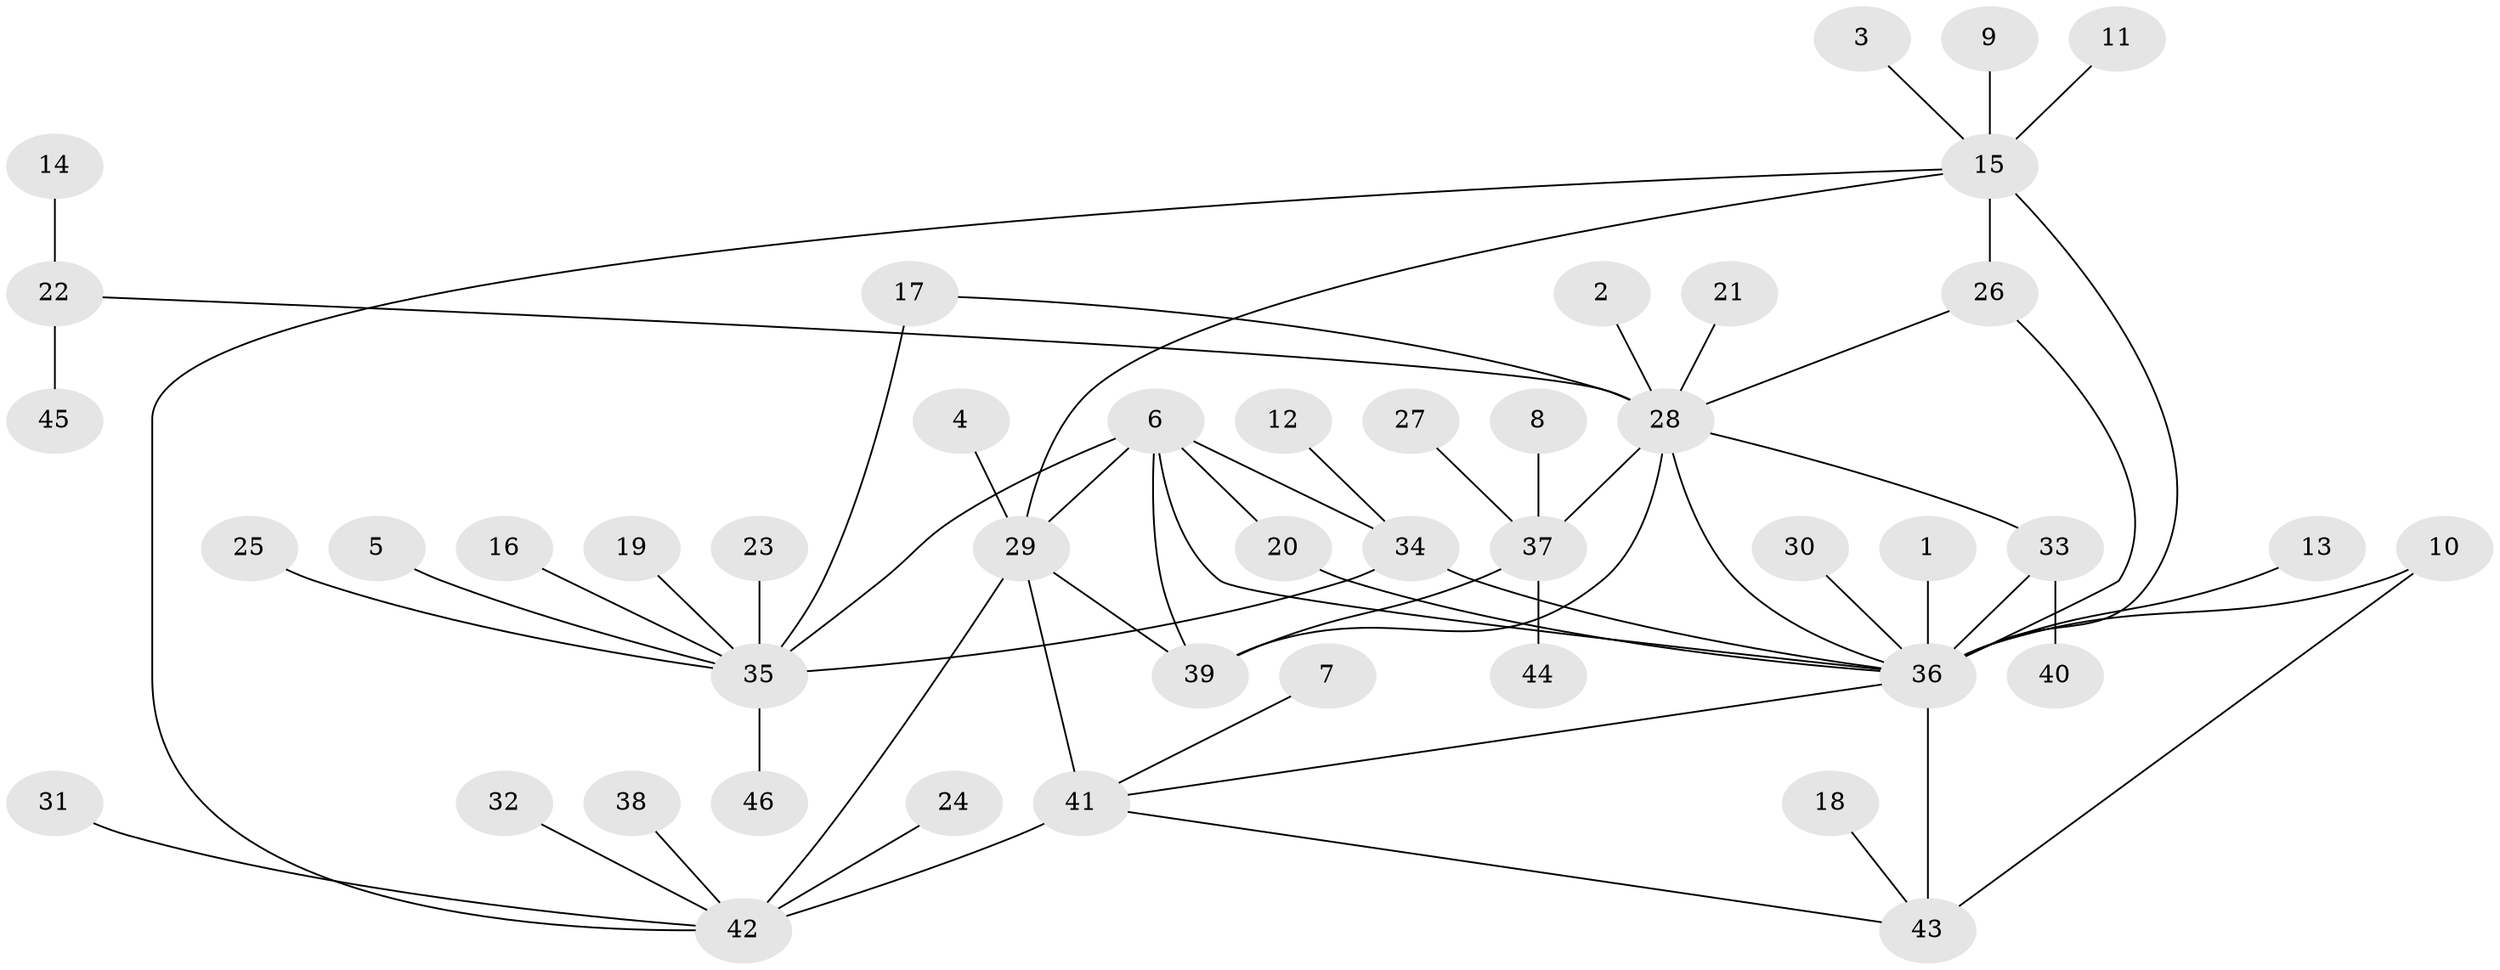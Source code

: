 // original degree distribution, {6: 0.05434782608695652, 7: 0.03260869565217391, 8: 0.05434782608695652, 11: 0.010869565217391304, 4: 0.06521739130434782, 13: 0.010869565217391304, 5: 0.010869565217391304, 1: 0.5543478260869565, 3: 0.03260869565217391, 2: 0.17391304347826086}
// Generated by graph-tools (version 1.1) at 2025/26/03/09/25 03:26:49]
// undirected, 46 vertices, 61 edges
graph export_dot {
graph [start="1"]
  node [color=gray90,style=filled];
  1;
  2;
  3;
  4;
  5;
  6;
  7;
  8;
  9;
  10;
  11;
  12;
  13;
  14;
  15;
  16;
  17;
  18;
  19;
  20;
  21;
  22;
  23;
  24;
  25;
  26;
  27;
  28;
  29;
  30;
  31;
  32;
  33;
  34;
  35;
  36;
  37;
  38;
  39;
  40;
  41;
  42;
  43;
  44;
  45;
  46;
  1 -- 36 [weight=1.0];
  2 -- 28 [weight=1.0];
  3 -- 15 [weight=1.0];
  4 -- 29 [weight=1.0];
  5 -- 35 [weight=1.0];
  6 -- 20 [weight=1.0];
  6 -- 29 [weight=1.0];
  6 -- 34 [weight=2.0];
  6 -- 35 [weight=2.0];
  6 -- 36 [weight=1.0];
  6 -- 39 [weight=1.0];
  7 -- 41 [weight=1.0];
  8 -- 37 [weight=1.0];
  9 -- 15 [weight=1.0];
  10 -- 36 [weight=1.0];
  10 -- 43 [weight=2.0];
  11 -- 15 [weight=1.0];
  12 -- 34 [weight=1.0];
  13 -- 36 [weight=1.0];
  14 -- 22 [weight=1.0];
  15 -- 26 [weight=2.0];
  15 -- 29 [weight=1.0];
  15 -- 36 [weight=2.0];
  15 -- 42 [weight=1.0];
  16 -- 35 [weight=1.0];
  17 -- 28 [weight=1.0];
  17 -- 35 [weight=1.0];
  18 -- 43 [weight=1.0];
  19 -- 35 [weight=1.0];
  20 -- 36 [weight=1.0];
  21 -- 28 [weight=1.0];
  22 -- 28 [weight=1.0];
  22 -- 45 [weight=1.0];
  23 -- 35 [weight=1.0];
  24 -- 42 [weight=1.0];
  25 -- 35 [weight=1.0];
  26 -- 28 [weight=1.0];
  26 -- 36 [weight=1.0];
  27 -- 37 [weight=1.0];
  28 -- 33 [weight=1.0];
  28 -- 36 [weight=1.0];
  28 -- 37 [weight=2.0];
  28 -- 39 [weight=2.0];
  29 -- 39 [weight=1.0];
  29 -- 41 [weight=2.0];
  29 -- 42 [weight=1.0];
  30 -- 36 [weight=1.0];
  31 -- 42 [weight=1.0];
  32 -- 42 [weight=1.0];
  33 -- 36 [weight=1.0];
  33 -- 40 [weight=1.0];
  34 -- 35 [weight=1.0];
  34 -- 36 [weight=2.0];
  35 -- 46 [weight=1.0];
  36 -- 41 [weight=1.0];
  36 -- 43 [weight=2.0];
  37 -- 39 [weight=1.0];
  37 -- 44 [weight=1.0];
  38 -- 42 [weight=1.0];
  41 -- 42 [weight=2.0];
  41 -- 43 [weight=1.0];
}
